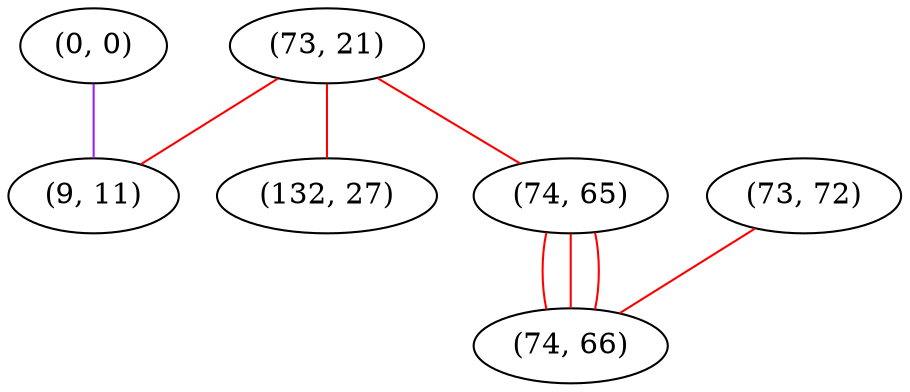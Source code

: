 graph "" {
"(0, 0)";
"(73, 21)";
"(73, 72)";
"(132, 27)";
"(9, 11)";
"(74, 65)";
"(74, 66)";
"(0, 0)" -- "(9, 11)"  [color=purple, key=0, weight=4];
"(73, 21)" -- "(9, 11)"  [color=red, key=0, weight=1];
"(73, 21)" -- "(132, 27)"  [color=red, key=0, weight=1];
"(73, 21)" -- "(74, 65)"  [color=red, key=0, weight=1];
"(73, 72)" -- "(74, 66)"  [color=red, key=0, weight=1];
"(74, 65)" -- "(74, 66)"  [color=red, key=0, weight=1];
"(74, 65)" -- "(74, 66)"  [color=red, key=1, weight=1];
"(74, 65)" -- "(74, 66)"  [color=red, key=2, weight=1];
}
